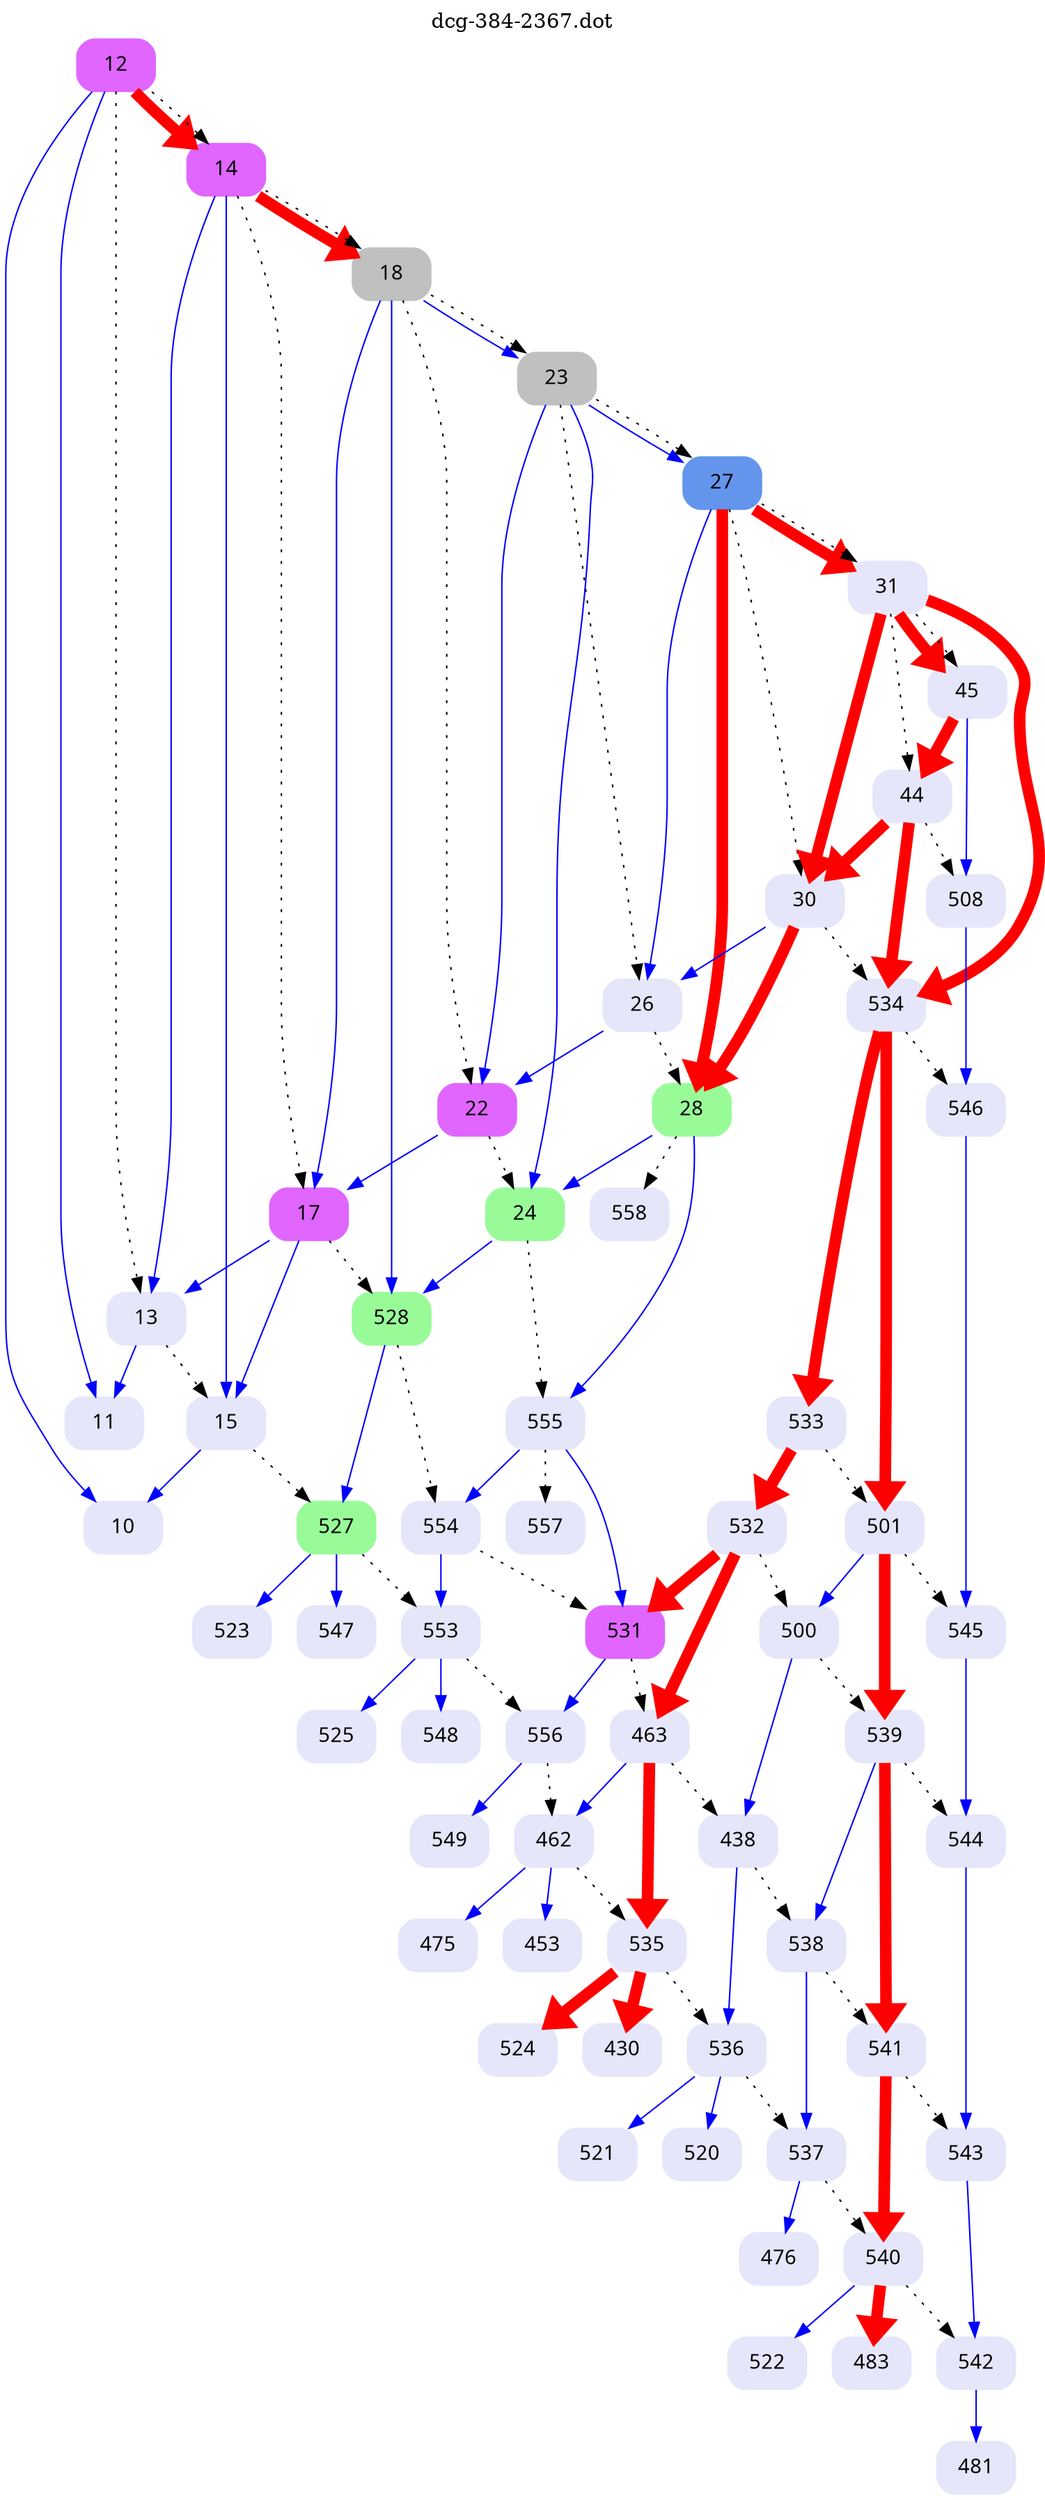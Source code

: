 digraph dcg_384 {
  labelloc="t";
  label="dcg-384-2367.dot";
  node [fontname="sans-serif"];
  node [shape=box style="rounded,filled"];
  n12 [label="12" color=mediumorchid1];
  n12 -> n11 [color=blue penwidth=1];
  n12 -> n10 [color=blue penwidth=1];
  n12 -> n14 [color=red penwidth=8];
  n12 -> n13 [style=dotted,label=""];
  n12 -> n14 [style=dotted,label=""];
  n14 [label="14" color=mediumorchid1];
  n14 -> n13 [color=blue penwidth=1];
  n14 -> n15 [color=blue penwidth=1];
  n14 -> n18 [color=red penwidth=8];
  n14 -> n17 [style=dotted,label=""];
  n14 -> n18 [style=dotted,label=""];
  n18 [label="18" color=grey];
  n18 -> n17 [color=blue penwidth=1];
  n18 -> n528 [color=blue penwidth=1];
  n18 -> n23 [color=blue penwidth=1];
  n18 -> n22 [style=dotted,label=""];
  n18 -> n23 [style=dotted,label=""];
  n23 [label="23" color=grey];
  n23 -> n22 [color=blue penwidth=1];
  n23 -> n24 [color=blue penwidth=1];
  n23 -> n27 [color=blue penwidth=1];
  n23 -> n26 [style=dotted,label=""];
  n23 -> n27 [style=dotted,label=""];
  n27 [label="27" color=cornflowerblue];
  n27 -> n26 [color=blue penwidth=1];
  n27 -> n28 [color=red penwidth=8];
  n27 -> n31 [color=red penwidth=8];
  n27 -> n30 [style=dotted,label=""];
  n27 -> n31 [style=dotted,label=""];
  n31 [label="31" color=lavender];
  n31 -> n30 [color=red penwidth=8];
  n31 -> n534 [color=red penwidth=8];
  n31 -> n45 [color=red penwidth=8];
  n31 -> n44 [style=dotted,label=""];
  n31 -> n45 [style=dotted,label=""];
  n45 [label="45" color=lavender];
  n45 -> n44 [color=red penwidth=8];
  n45 -> n508 [color=blue penwidth=1];
  n508 [label="508" color=lavender];
  n508 -> n546 [color=blue penwidth=1];
  n546 [label="546" color=lavender];
  n546 -> n545 [color=blue penwidth=1];
  n545 [label="545" color=lavender];
  n545 -> n544 [color=blue penwidth=1];
  n544 [label="544" color=lavender];
  n544 -> n543 [color=blue penwidth=1];
  n543 [label="543" color=lavender];
  n543 -> n542 [color=blue penwidth=1];
  n542 [label="542" color=lavender];
  n542 -> n481 [color=blue penwidth=1];
  n481 [label="481" color=lavender];
  n44 [label="44" color=lavender];
  n44 -> n30 [color=red penwidth=8];
  n44 -> n534 [color=red penwidth=8];
  n44 -> n508 [style=dotted,label=""];
  n534 [label="534" color=lavender];
  n534 -> n533 [color=red penwidth=8];
  n534 -> n501 [color=red penwidth=8];
  n534 -> n546 [style=dotted,label=""];
  n501 [label="501" color=lavender];
  n501 -> n500 [color=blue penwidth=1];
  n501 -> n539 [color=red penwidth=8];
  n501 -> n545 [style=dotted,label=""];
  n539 [label="539" color=lavender];
  n539 -> n538 [color=blue penwidth=1];
  n539 -> n541 [color=red penwidth=8];
  n539 -> n544 [style=dotted,label=""];
  n541 [label="541" color=lavender];
  n541 -> n540 [color=red penwidth=8];
  n541 -> n543 [style=dotted,label=""];
  n540 [label="540" color=lavender];
  n540 -> n483 [color=red penwidth=8];
  n540 -> n522 [color=blue penwidth=1];
  n540 -> n542 [style=dotted,label=""];
  n522 [label="522" color=lavender];
  n483 [label="483" color=lavender];
  n538 [label="538" color=lavender];
  n538 -> n537 [color=blue penwidth=1];
  n538 -> n541 [style=dotted,label=""];
  n537 [label="537" color=lavender];
  n537 -> n476 [color=blue penwidth=1];
  n537 -> n540 [style=dotted,label=""];
  n476 [label="476" color=lavender];
  n500 [label="500" color=lavender];
  n500 -> n438 [color=blue penwidth=1];
  n500 -> n539 [style=dotted,label=""];
  n438 [label="438" color=lavender];
  n438 -> n536 [color=blue penwidth=1];
  n438 -> n538 [style=dotted,label=""];
  n536 [label="536" color=lavender];
  n536 -> n520 [color=blue penwidth=1];
  n536 -> n521 [color=blue penwidth=1];
  n536 -> n537 [style=dotted,label=""];
  n521 [label="521" color=lavender];
  n520 [label="520" color=lavender];
  n533 [label="533" color=lavender];
  n533 -> n532 [color=red penwidth=8];
  n533 -> n501 [style=dotted,label=""];
  n532 [label="532" color=lavender];
  n532 -> n531 [color=red penwidth=8];
  n532 -> n463 [color=red penwidth=8];
  n532 -> n500 [style=dotted,label=""];
  n463 [label="463" color=lavender];
  n463 -> n462 [color=blue penwidth=1];
  n463 -> n535 [color=red penwidth=8];
  n463 -> n438 [style=dotted,label=""];
  n535 [label="535" color=lavender];
  n535 -> n524 [color=red penwidth=8];
  n535 -> n430 [color=red penwidth=8];
  n535 -> n536 [style=dotted,label=""];
  n430 [label="430" color=lavender];
  n524 [label="524" color=lavender];
  n462 [label="462" color=lavender];
  n462 -> n453 [color=blue penwidth=1];
  n462 -> n475 [color=blue penwidth=1];
  n462 -> n535 [style=dotted,label=""];
  n475 [label="475" color=lavender];
  n453 [label="453" color=lavender];
  n531 [label="531" color=mediumorchid1];
  n531 -> n556 [color=blue penwidth=1];
  n531 -> n463 [style=dotted,label=""];
  n556 [label="556" color=lavender];
  n556 -> n549 [color=blue penwidth=1];
  n556 -> n462 [style=dotted,label=""];
  n549 [label="549" color=lavender];
  n30 [label="30" color=lavender];
  n30 -> n26 [color=blue penwidth=1];
  n30 -> n28 [color=red penwidth=8];
  n30 -> n534 [style=dotted,label=""];
  n28 [label="28" color=palegreen];
  n28 -> n24 [color=blue penwidth=1];
  n28 -> n555 [color=blue penwidth=1];
  n28 -> n558 [style=dotted,label=""];
  n555 [label="555" color=lavender];
  n555 -> n554 [color=blue penwidth=1];
  n555 -> n531 [color=blue penwidth=1];
  n555 -> n557 [style=dotted,label=""];
  n554 [label="554" color=lavender];
  n554 -> n553 [color=blue penwidth=1];
  n554 -> n531 [style=dotted,label=""];
  n553 [label="553" color=lavender];
  n553 -> n548 [color=blue penwidth=1];
  n553 -> n525 [color=blue penwidth=1];
  n553 -> n556 [style=dotted,label=""];
  n525 [label="525" color=lavender];
  n548 [label="548" color=lavender];
  n557 [label="557" color=lavender];
  n24 [label="24" color=palegreen];
  n24 -> n528 [color=blue penwidth=1];
  n24 -> n555 [style=dotted,label=""];
  n528 [label="528" color=palegreen];
  n528 -> n527 [color=blue penwidth=1];
  n528 -> n554 [style=dotted,label=""];
  n527 [label="527" color=palegreen];
  n527 -> n523 [color=blue penwidth=1];
  n527 -> n547 [color=blue penwidth=1];
  n527 -> n553 [style=dotted,label=""];
  n547 [label="547" color=lavender];
  n523 [label="523" color=lavender];
  n558 [label="558" color=lavender];
  n26 [label="26" color=lavender];
  n26 -> n22 [color=blue penwidth=1];
  n26 -> n28 [style=dotted,label=""];
  n22 [label="22" color=mediumorchid1];
  n22 -> n17 [color=blue penwidth=1];
  n22 -> n24 [style=dotted,label=""];
  n17 [label="17" color=mediumorchid1];
  n17 -> n13 [color=blue penwidth=1];
  n17 -> n15 [color=blue penwidth=1];
  n17 -> n528 [style=dotted,label=""];
  n15 [label="15" color=lavender];
  n15 -> n10 [color=blue penwidth=1];
  n15 -> n527 [style=dotted,label=""];
  n10 [label="10" color=lavender];
  n13 [label="13" color=lavender];
  n13 -> n11 [color=blue penwidth=1];
  n13 -> n15 [style=dotted,label=""];
  n11 [label="11" color=lavender];
}
